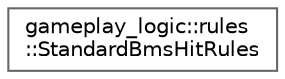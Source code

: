 digraph "Graphical Class Hierarchy"
{
 // LATEX_PDF_SIZE
  bgcolor="transparent";
  edge [fontname=Helvetica,fontsize=10,labelfontname=Helvetica,labelfontsize=10];
  node [fontname=Helvetica,fontsize=10,shape=box,height=0.2,width=0.4];
  rankdir="LR";
  Node0 [id="Node000000",label="gameplay_logic::rules\l::StandardBmsHitRules",height=0.2,width=0.4,color="grey40", fillcolor="white", style="filled",URL="$classgameplay__logic_1_1rules_1_1StandardBmsHitRules.html",tooltip=" "];
}
